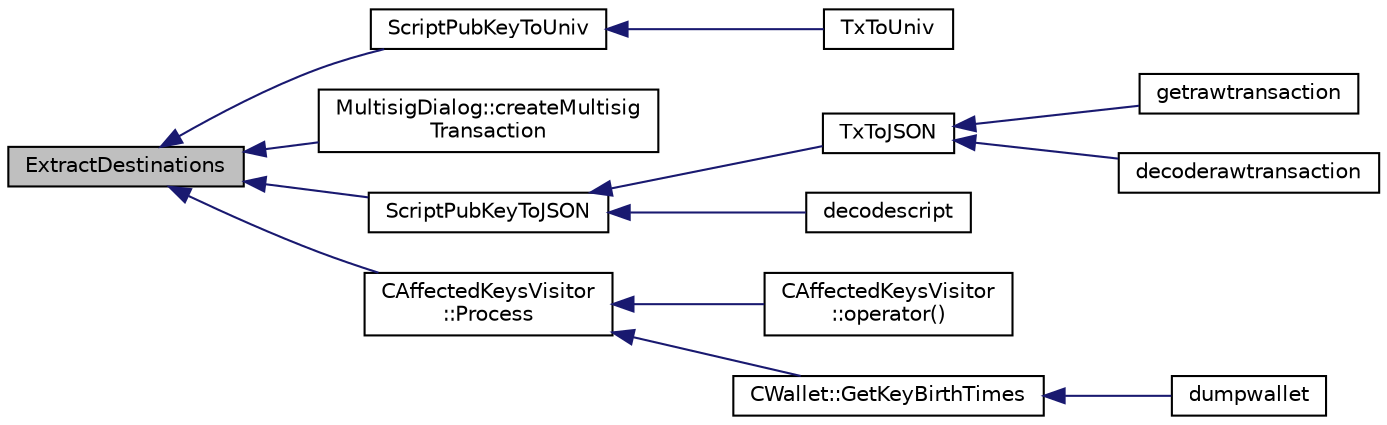 digraph "ExtractDestinations"
{
  edge [fontname="Helvetica",fontsize="10",labelfontname="Helvetica",labelfontsize="10"];
  node [fontname="Helvetica",fontsize="10",shape=record];
  rankdir="LR";
  Node144 [label="ExtractDestinations",height=0.2,width=0.4,color="black", fillcolor="grey75", style="filled", fontcolor="black"];
  Node144 -> Node145 [dir="back",color="midnightblue",fontsize="10",style="solid",fontname="Helvetica"];
  Node145 [label="ScriptPubKeyToUniv",height=0.2,width=0.4,color="black", fillcolor="white", style="filled",URL="$core__write_8cpp.html#a4a51bf7268adbdcd58e7af445ea4db61"];
  Node145 -> Node146 [dir="back",color="midnightblue",fontsize="10",style="solid",fontname="Helvetica"];
  Node146 [label="TxToUniv",height=0.2,width=0.4,color="black", fillcolor="white", style="filled",URL="$core__write_8cpp.html#aeb901ca565e3df0e3bc0c9863ad8f53a"];
  Node144 -> Node147 [dir="back",color="midnightblue",fontsize="10",style="solid",fontname="Helvetica"];
  Node147 [label="MultisigDialog::createMultisig\lTransaction",height=0.2,width=0.4,color="black", fillcolor="white", style="filled",URL="$class_multisig_dialog.html#aef15617d396337a9ebdd9516f825ac4a"];
  Node144 -> Node148 [dir="back",color="midnightblue",fontsize="10",style="solid",fontname="Helvetica"];
  Node148 [label="ScriptPubKeyToJSON",height=0.2,width=0.4,color="black", fillcolor="white", style="filled",URL="$rpcrawtransaction_8cpp.html#acb6efc0d76394e3858fe7451148069c2"];
  Node148 -> Node149 [dir="back",color="midnightblue",fontsize="10",style="solid",fontname="Helvetica"];
  Node149 [label="TxToJSON",height=0.2,width=0.4,color="black", fillcolor="white", style="filled",URL="$rpcrawtransaction_8cpp.html#a366b04dae2aae86eee356cc85d759268"];
  Node149 -> Node150 [dir="back",color="midnightblue",fontsize="10",style="solid",fontname="Helvetica"];
  Node150 [label="getrawtransaction",height=0.2,width=0.4,color="black", fillcolor="white", style="filled",URL="$rpcrawtransaction_8cpp.html#a12e1b8a05d99d1544e5343c2282cc55a"];
  Node149 -> Node151 [dir="back",color="midnightblue",fontsize="10",style="solid",fontname="Helvetica"];
  Node151 [label="decoderawtransaction",height=0.2,width=0.4,color="black", fillcolor="white", style="filled",URL="$rpcrawtransaction_8cpp.html#a6775c600b1bfdbb22f38e5f1cd27cfea"];
  Node148 -> Node152 [dir="back",color="midnightblue",fontsize="10",style="solid",fontname="Helvetica"];
  Node152 [label="decodescript",height=0.2,width=0.4,color="black", fillcolor="white", style="filled",URL="$rpcrawtransaction_8cpp.html#a342172992e2fa92490e8d83c2e95e87e"];
  Node144 -> Node153 [dir="back",color="midnightblue",fontsize="10",style="solid",fontname="Helvetica"];
  Node153 [label="CAffectedKeysVisitor\l::Process",height=0.2,width=0.4,color="black", fillcolor="white", style="filled",URL="$class_c_affected_keys_visitor.html#a749859ce2a826e2d60c8fe31685efae3"];
  Node153 -> Node154 [dir="back",color="midnightblue",fontsize="10",style="solid",fontname="Helvetica"];
  Node154 [label="CAffectedKeysVisitor\l::operator()",height=0.2,width=0.4,color="black", fillcolor="white", style="filled",URL="$class_c_affected_keys_visitor.html#a01b52c5a4311ae3985d1e5753e033215"];
  Node153 -> Node155 [dir="back",color="midnightblue",fontsize="10",style="solid",fontname="Helvetica"];
  Node155 [label="CWallet::GetKeyBirthTimes",height=0.2,width=0.4,color="black", fillcolor="white", style="filled",URL="$class_c_wallet.html#acb2fdaf647fa2d812d58e998848e681d"];
  Node155 -> Node156 [dir="back",color="midnightblue",fontsize="10",style="solid",fontname="Helvetica"];
  Node156 [label="dumpwallet",height=0.2,width=0.4,color="black", fillcolor="white", style="filled",URL="$rpcdump_8cpp.html#a831ddf746d4f2500ba6f6c07f63445cd"];
}
